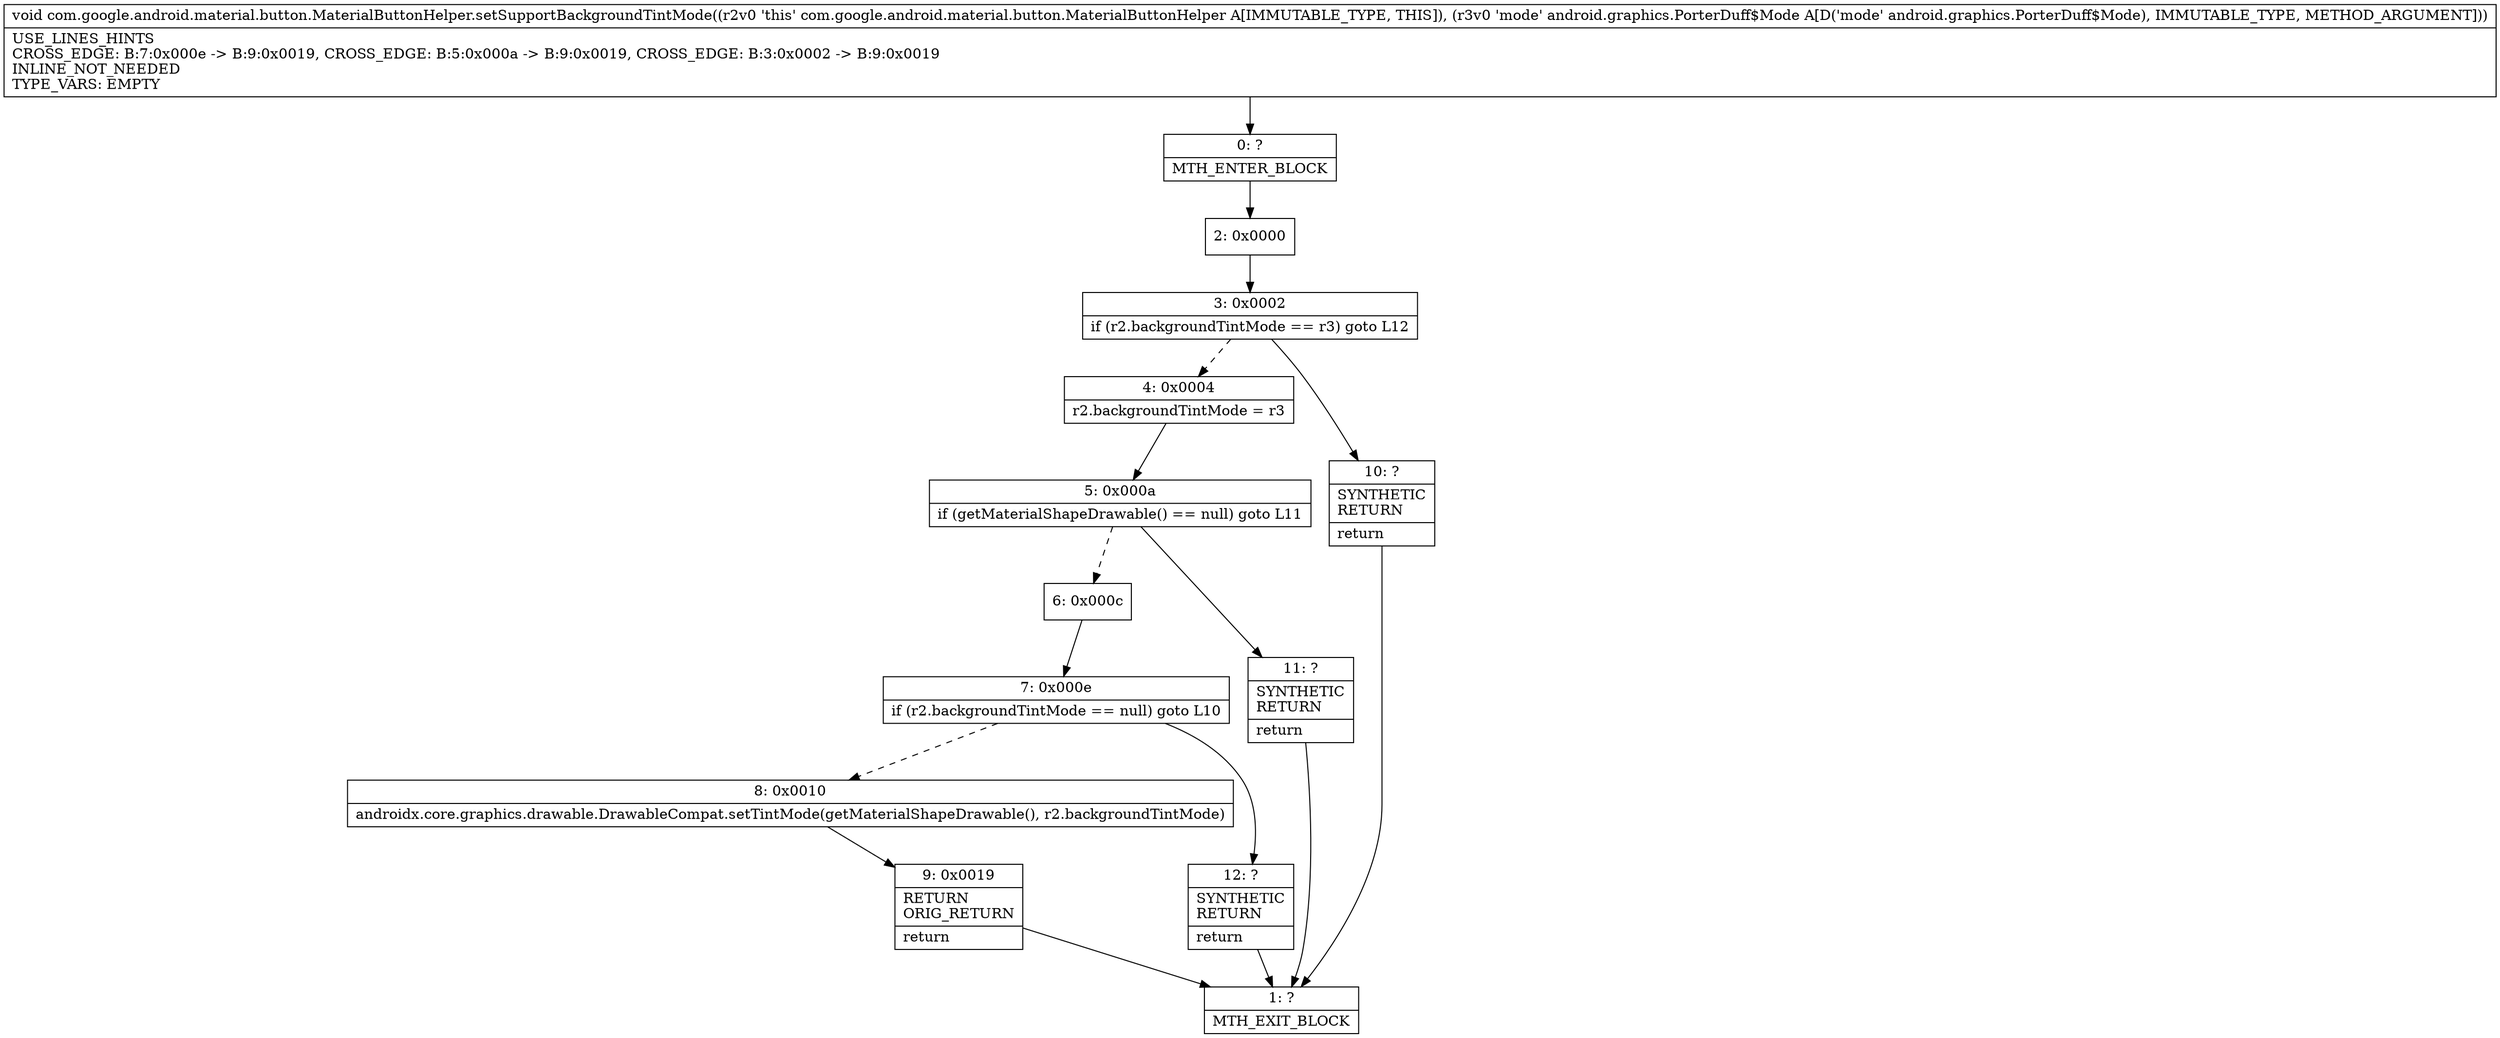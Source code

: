 digraph "CFG forcom.google.android.material.button.MaterialButtonHelper.setSupportBackgroundTintMode(Landroid\/graphics\/PorterDuff$Mode;)V" {
Node_0 [shape=record,label="{0\:\ ?|MTH_ENTER_BLOCK\l}"];
Node_2 [shape=record,label="{2\:\ 0x0000}"];
Node_3 [shape=record,label="{3\:\ 0x0002|if (r2.backgroundTintMode == r3) goto L12\l}"];
Node_4 [shape=record,label="{4\:\ 0x0004|r2.backgroundTintMode = r3\l}"];
Node_5 [shape=record,label="{5\:\ 0x000a|if (getMaterialShapeDrawable() == null) goto L11\l}"];
Node_6 [shape=record,label="{6\:\ 0x000c}"];
Node_7 [shape=record,label="{7\:\ 0x000e|if (r2.backgroundTintMode == null) goto L10\l}"];
Node_8 [shape=record,label="{8\:\ 0x0010|androidx.core.graphics.drawable.DrawableCompat.setTintMode(getMaterialShapeDrawable(), r2.backgroundTintMode)\l}"];
Node_9 [shape=record,label="{9\:\ 0x0019|RETURN\lORIG_RETURN\l|return\l}"];
Node_1 [shape=record,label="{1\:\ ?|MTH_EXIT_BLOCK\l}"];
Node_12 [shape=record,label="{12\:\ ?|SYNTHETIC\lRETURN\l|return\l}"];
Node_11 [shape=record,label="{11\:\ ?|SYNTHETIC\lRETURN\l|return\l}"];
Node_10 [shape=record,label="{10\:\ ?|SYNTHETIC\lRETURN\l|return\l}"];
MethodNode[shape=record,label="{void com.google.android.material.button.MaterialButtonHelper.setSupportBackgroundTintMode((r2v0 'this' com.google.android.material.button.MaterialButtonHelper A[IMMUTABLE_TYPE, THIS]), (r3v0 'mode' android.graphics.PorterDuff$Mode A[D('mode' android.graphics.PorterDuff$Mode), IMMUTABLE_TYPE, METHOD_ARGUMENT]))  | USE_LINES_HINTS\lCROSS_EDGE: B:7:0x000e \-\> B:9:0x0019, CROSS_EDGE: B:5:0x000a \-\> B:9:0x0019, CROSS_EDGE: B:3:0x0002 \-\> B:9:0x0019\lINLINE_NOT_NEEDED\lTYPE_VARS: EMPTY\l}"];
MethodNode -> Node_0;Node_0 -> Node_2;
Node_2 -> Node_3;
Node_3 -> Node_4[style=dashed];
Node_3 -> Node_10;
Node_4 -> Node_5;
Node_5 -> Node_6[style=dashed];
Node_5 -> Node_11;
Node_6 -> Node_7;
Node_7 -> Node_8[style=dashed];
Node_7 -> Node_12;
Node_8 -> Node_9;
Node_9 -> Node_1;
Node_12 -> Node_1;
Node_11 -> Node_1;
Node_10 -> Node_1;
}

